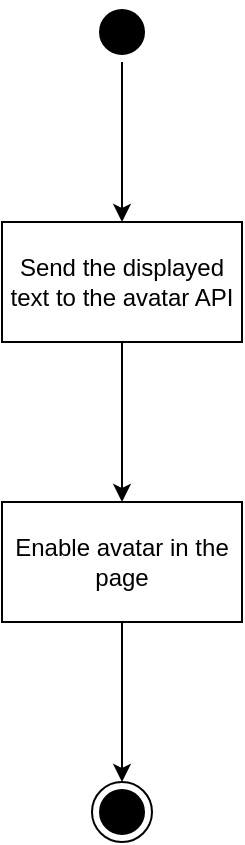 <mxfile version="12.6.6" type="device"><diagram id="LtcxhCa7Q2CDXIm0EsGu" name="Page-1"><mxGraphModel dx="1422" dy="751" grid="1" gridSize="10" guides="1" tooltips="1" connect="1" arrows="1" fold="1" page="1" pageScale="1" pageWidth="827" pageHeight="1169" math="0" shadow="0"><root><mxCell id="0"/><mxCell id="1" parent="0"/><mxCell id="AMlS2g_t6ujpc_HYmnPD-1" value="" style="ellipse;html=1;shape=endState;fillColor=#000000;strokeColor=#000000;" vertex="1" parent="1"><mxGeometry x="240" y="420" width="30" height="30" as="geometry"/></mxCell><mxCell id="AMlS2g_t6ujpc_HYmnPD-4" value="" style="edgeStyle=orthogonalEdgeStyle;rounded=0;orthogonalLoop=1;jettySize=auto;html=1;" edge="1" parent="1" source="AMlS2g_t6ujpc_HYmnPD-2" target="AMlS2g_t6ujpc_HYmnPD-5"><mxGeometry relative="1" as="geometry"><mxPoint x="255" y="140" as="targetPoint"/></mxGeometry></mxCell><mxCell id="AMlS2g_t6ujpc_HYmnPD-2" value="" style="ellipse;html=1;shape=startState;fillColor=#000000;strokeColor=#000000;" vertex="1" parent="1"><mxGeometry x="240" y="30" width="30" height="30" as="geometry"/></mxCell><mxCell id="AMlS2g_t6ujpc_HYmnPD-7" value="" style="edgeStyle=orthogonalEdgeStyle;rounded=0;orthogonalLoop=1;jettySize=auto;html=1;" edge="1" parent="1" source="AMlS2g_t6ujpc_HYmnPD-5" target="AMlS2g_t6ujpc_HYmnPD-6"><mxGeometry relative="1" as="geometry"/></mxCell><mxCell id="AMlS2g_t6ujpc_HYmnPD-5" value="Send the displayed text to the avatar API" style="rounded=0;whiteSpace=wrap;html=1;" vertex="1" parent="1"><mxGeometry x="195" y="140" width="120" height="60" as="geometry"/></mxCell><mxCell id="AMlS2g_t6ujpc_HYmnPD-9" value="" style="edgeStyle=orthogonalEdgeStyle;rounded=0;orthogonalLoop=1;jettySize=auto;html=1;" edge="1" parent="1" source="AMlS2g_t6ujpc_HYmnPD-6" target="AMlS2g_t6ujpc_HYmnPD-1"><mxGeometry relative="1" as="geometry"><mxPoint x="255" y="420" as="targetPoint"/></mxGeometry></mxCell><mxCell id="AMlS2g_t6ujpc_HYmnPD-6" value="Enable avatar in the page" style="rounded=0;whiteSpace=wrap;html=1;" vertex="1" parent="1"><mxGeometry x="195" y="280" width="120" height="60" as="geometry"/></mxCell></root></mxGraphModel></diagram></mxfile>